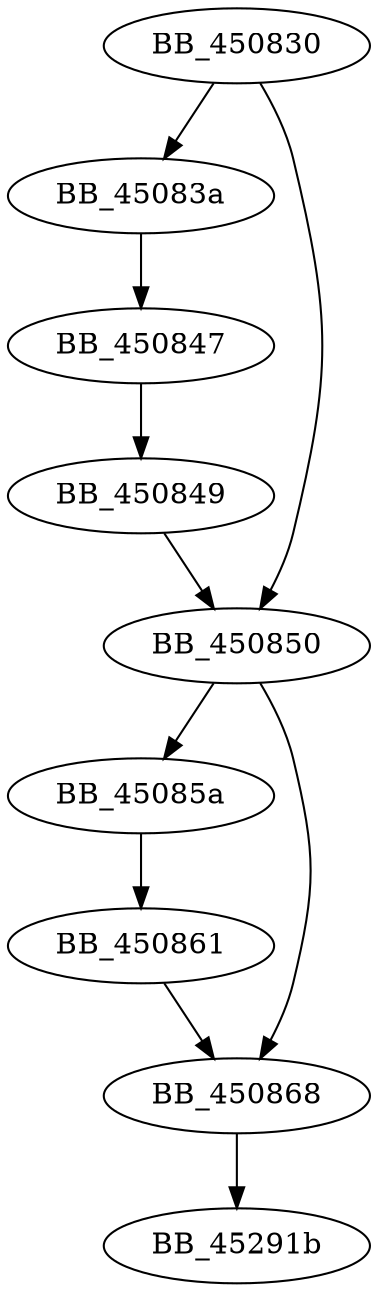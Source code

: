 DiGraph sub_450830{
BB_450830->BB_45083a
BB_450830->BB_450850
BB_45083a->BB_450847
BB_450847->BB_450849
BB_450849->BB_450850
BB_450850->BB_45085a
BB_450850->BB_450868
BB_45085a->BB_450861
BB_450861->BB_450868
BB_450868->BB_45291b
}
